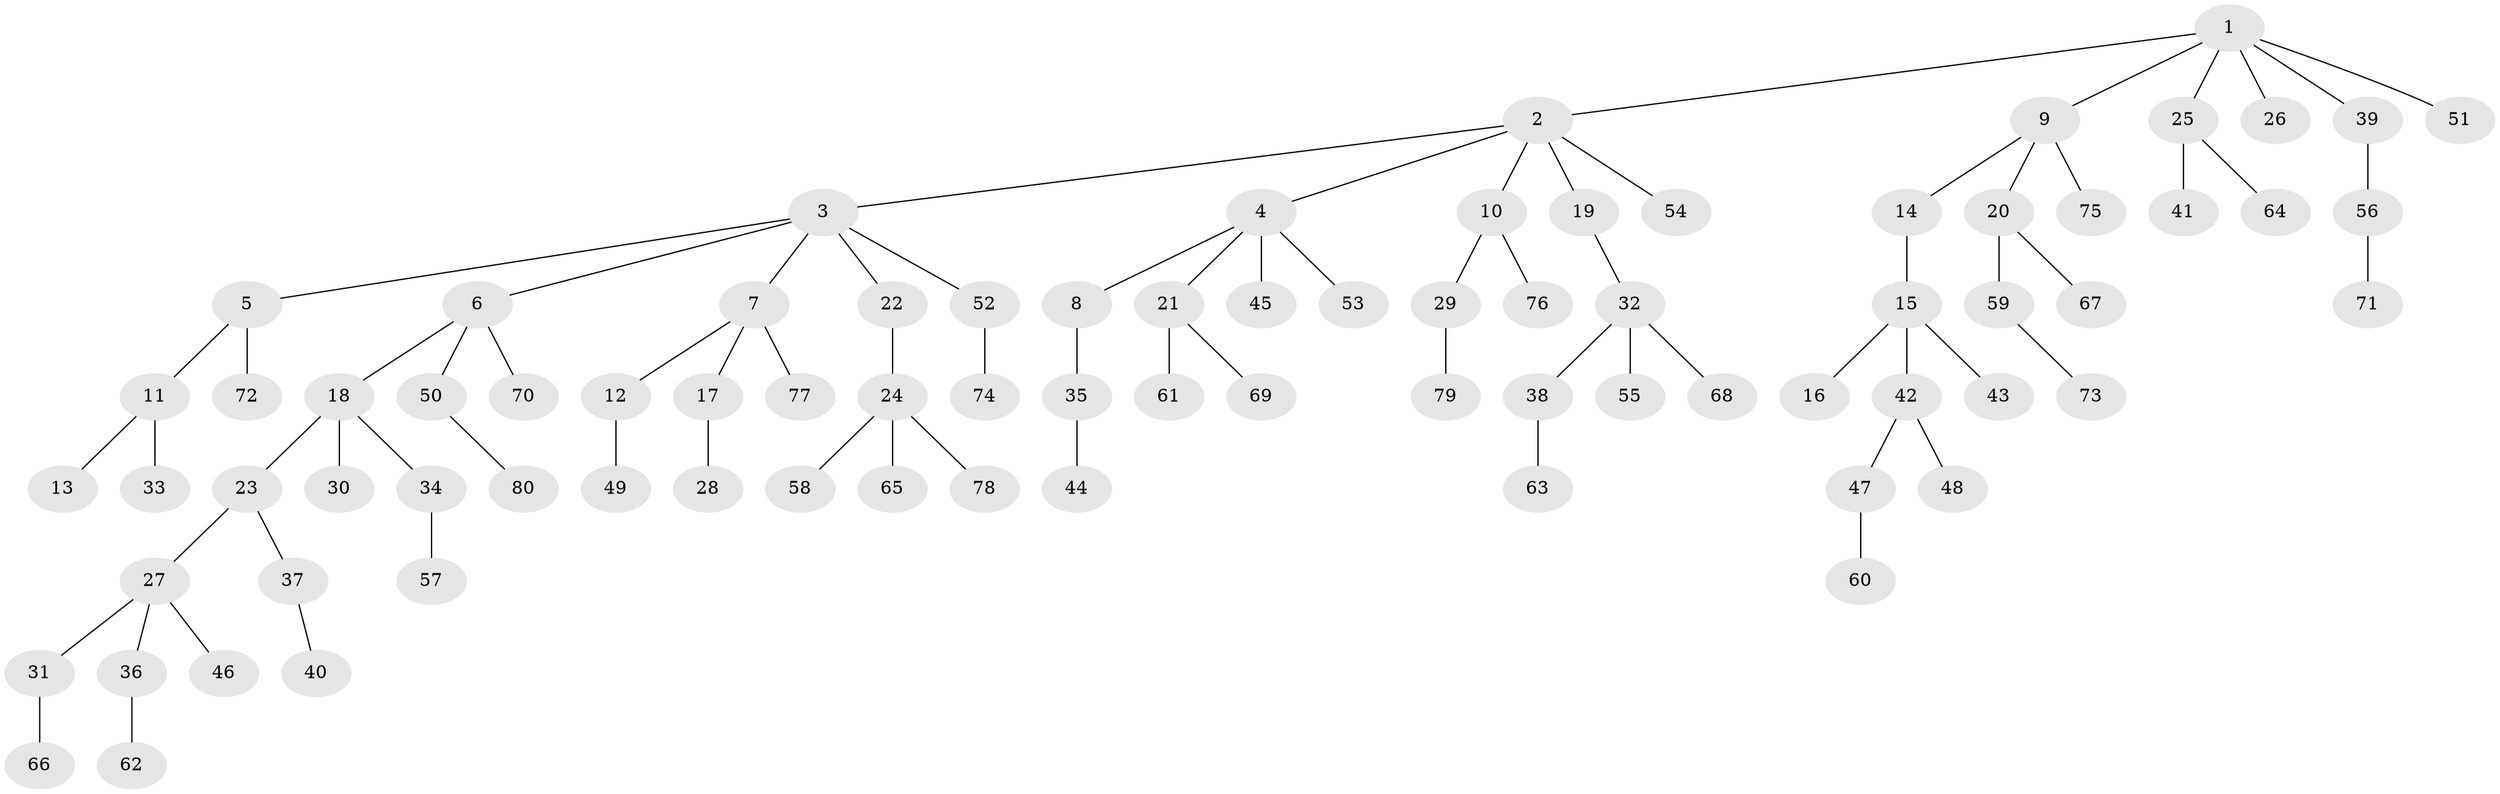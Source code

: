 // coarse degree distribution, {6: 0.057692307692307696, 4: 0.057692307692307696, 2: 0.15384615384615385, 3: 0.1346153846153846, 1: 0.5769230769230769, 5: 0.019230769230769232}
// Generated by graph-tools (version 1.1) at 2025/42/03/06/25 10:42:03]
// undirected, 80 vertices, 79 edges
graph export_dot {
graph [start="1"]
  node [color=gray90,style=filled];
  1;
  2;
  3;
  4;
  5;
  6;
  7;
  8;
  9;
  10;
  11;
  12;
  13;
  14;
  15;
  16;
  17;
  18;
  19;
  20;
  21;
  22;
  23;
  24;
  25;
  26;
  27;
  28;
  29;
  30;
  31;
  32;
  33;
  34;
  35;
  36;
  37;
  38;
  39;
  40;
  41;
  42;
  43;
  44;
  45;
  46;
  47;
  48;
  49;
  50;
  51;
  52;
  53;
  54;
  55;
  56;
  57;
  58;
  59;
  60;
  61;
  62;
  63;
  64;
  65;
  66;
  67;
  68;
  69;
  70;
  71;
  72;
  73;
  74;
  75;
  76;
  77;
  78;
  79;
  80;
  1 -- 2;
  1 -- 9;
  1 -- 25;
  1 -- 26;
  1 -- 39;
  1 -- 51;
  2 -- 3;
  2 -- 4;
  2 -- 10;
  2 -- 19;
  2 -- 54;
  3 -- 5;
  3 -- 6;
  3 -- 7;
  3 -- 22;
  3 -- 52;
  4 -- 8;
  4 -- 21;
  4 -- 45;
  4 -- 53;
  5 -- 11;
  5 -- 72;
  6 -- 18;
  6 -- 50;
  6 -- 70;
  7 -- 12;
  7 -- 17;
  7 -- 77;
  8 -- 35;
  9 -- 14;
  9 -- 20;
  9 -- 75;
  10 -- 29;
  10 -- 76;
  11 -- 13;
  11 -- 33;
  12 -- 49;
  14 -- 15;
  15 -- 16;
  15 -- 42;
  15 -- 43;
  17 -- 28;
  18 -- 23;
  18 -- 30;
  18 -- 34;
  19 -- 32;
  20 -- 59;
  20 -- 67;
  21 -- 61;
  21 -- 69;
  22 -- 24;
  23 -- 27;
  23 -- 37;
  24 -- 58;
  24 -- 65;
  24 -- 78;
  25 -- 41;
  25 -- 64;
  27 -- 31;
  27 -- 36;
  27 -- 46;
  29 -- 79;
  31 -- 66;
  32 -- 38;
  32 -- 55;
  32 -- 68;
  34 -- 57;
  35 -- 44;
  36 -- 62;
  37 -- 40;
  38 -- 63;
  39 -- 56;
  42 -- 47;
  42 -- 48;
  47 -- 60;
  50 -- 80;
  52 -- 74;
  56 -- 71;
  59 -- 73;
}
